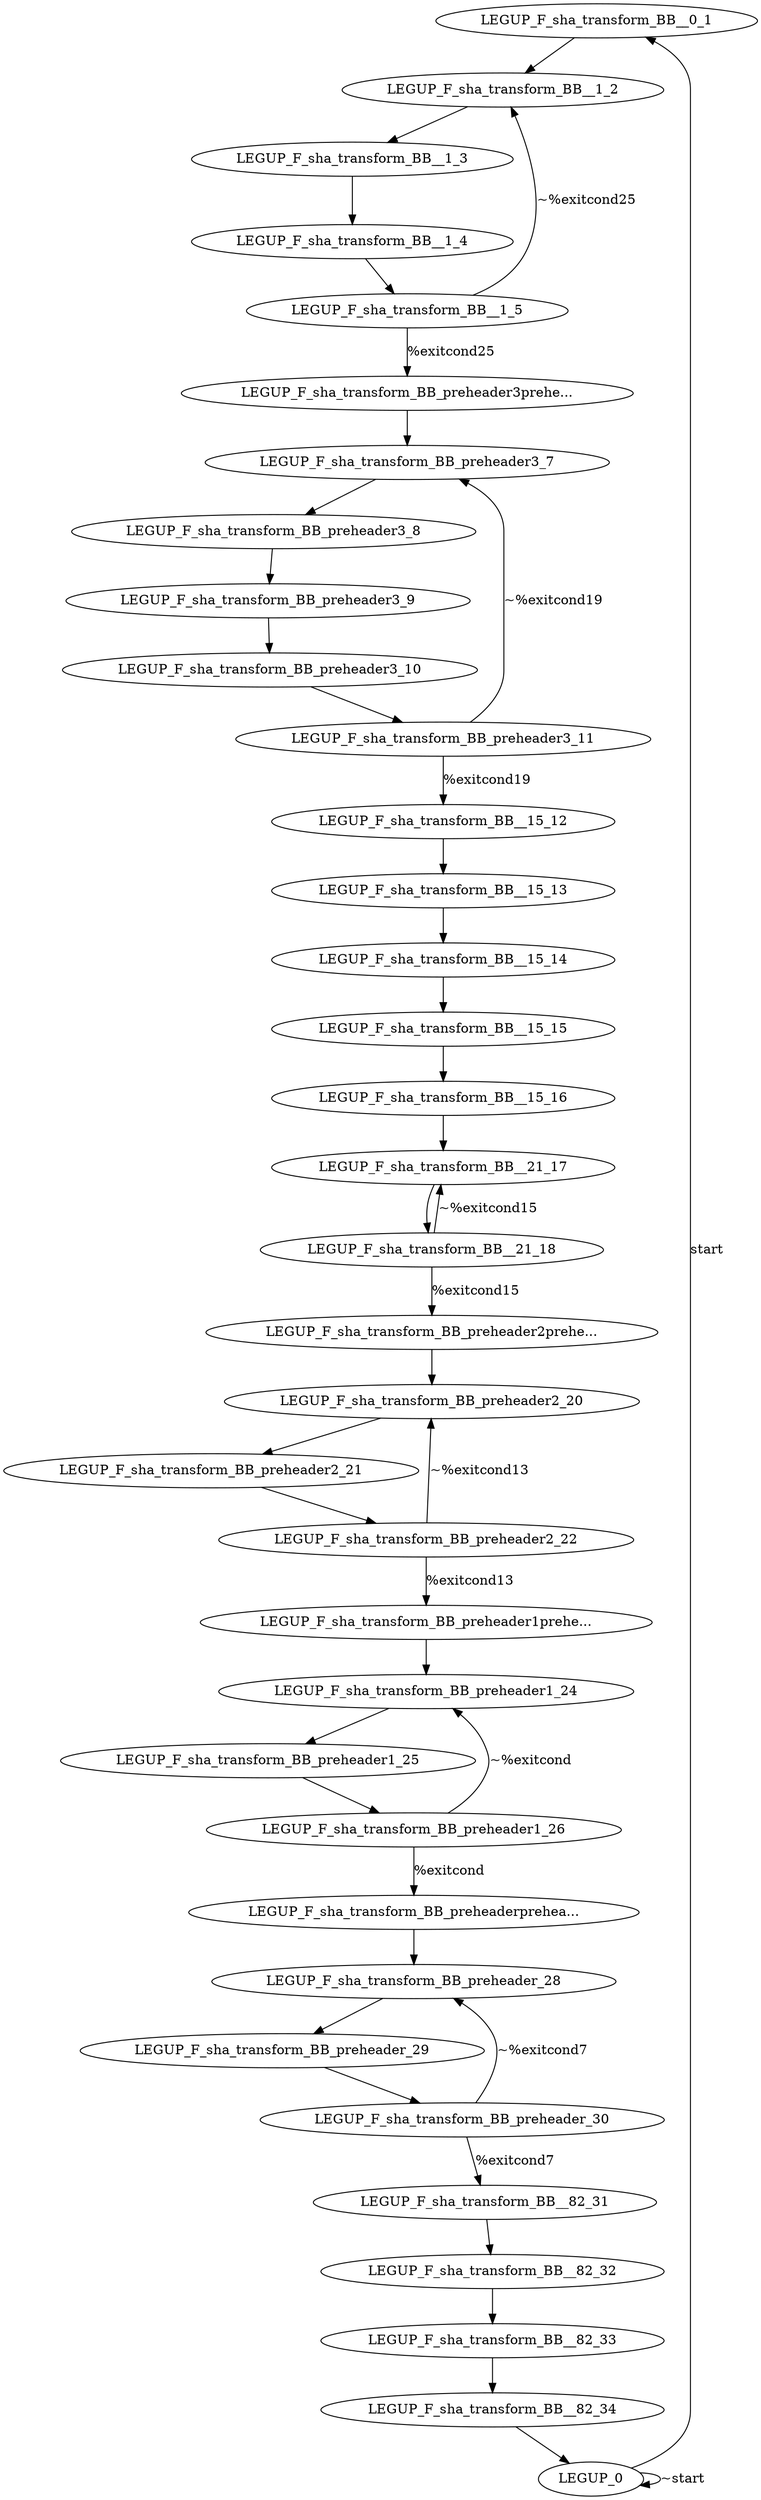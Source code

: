 digraph {
Node0x314ff70[label="LEGUP_F_sha_transform_BB__0_1"];
Node0x314fdd0[label="LEGUP_0"];
Node0x314fdd0 -> Node0x314ff70[label="start"];
Node0x314fdd0 -> Node0x314fdd0[label="~start"];
Node0x31500c0[label="LEGUP_F_sha_transform_BB__1_2"];
Node0x314ff70 -> Node0x31500c0;
Node0x3186b30[label="LEGUP_F_sha_transform_BB__1_3"];
Node0x31500c0 -> Node0x3186b30;
Node0x3186c30[label="LEGUP_F_sha_transform_BB__1_4"];
Node0x3186b30 -> Node0x3186c30;
Node0x3186d30[label="LEGUP_F_sha_transform_BB__1_5"];
Node0x3186c30 -> Node0x3186d30;
Node0x3150210[label="LEGUP_F_sha_transform_BB_preheader3prehe..."];
Node0x3186d30 -> Node0x3150210[label="%exitcond25"];
Node0x3186d30 -> Node0x31500c0[label="~%exitcond25"];
Node0x3150390[label="LEGUP_F_sha_transform_BB_preheader3_7"];
Node0x3150210 -> Node0x3150390;
Node0x3187150[label="LEGUP_F_sha_transform_BB_preheader3_8"];
Node0x3150390 -> Node0x3187150;
Node0x3187220[label="LEGUP_F_sha_transform_BB_preheader3_9"];
Node0x3187150 -> Node0x3187220;
Node0x31872f0[label="LEGUP_F_sha_transform_BB_preheader3_10"];
Node0x3187220 -> Node0x31872f0;
Node0x31873c0[label="LEGUP_F_sha_transform_BB_preheader3_11"];
Node0x31872f0 -> Node0x31873c0;
Node0x3150510[label="LEGUP_F_sha_transform_BB__15_12"];
Node0x31873c0 -> Node0x3150510[label="%exitcond19"];
Node0x31873c0 -> Node0x3150390[label="~%exitcond19"];
Node0x3187940[label="LEGUP_F_sha_transform_BB__15_13"];
Node0x3150510 -> Node0x3187940;
Node0x3187a10[label="LEGUP_F_sha_transform_BB__15_14"];
Node0x3187940 -> Node0x3187a10;
Node0x3187ae0[label="LEGUP_F_sha_transform_BB__15_15"];
Node0x3187a10 -> Node0x3187ae0;
Node0x3187bb0[label="LEGUP_F_sha_transform_BB__15_16"];
Node0x3187ae0 -> Node0x3187bb0;
Node0x3150690[label="LEGUP_F_sha_transform_BB__21_17"];
Node0x3187bb0 -> Node0x3150690;
Node0x3187ca0[label="LEGUP_F_sha_transform_BB__21_18"];
Node0x3150690 -> Node0x3187ca0;
Node0x3150810[label="LEGUP_F_sha_transform_BB_preheader2prehe..."];
Node0x3187ca0 -> Node0x3150810[label="%exitcond15"];
Node0x3187ca0 -> Node0x3150690[label="~%exitcond15"];
Node0x3150990[label="LEGUP_F_sha_transform_BB_preheader2_20"];
Node0x3150810 -> Node0x3150990;
Node0x3188210[label="LEGUP_F_sha_transform_BB_preheader2_21"];
Node0x3150990 -> Node0x3188210;
Node0x31882e0[label="LEGUP_F_sha_transform_BB_preheader2_22"];
Node0x3188210 -> Node0x31882e0;
Node0x3150b10[label="LEGUP_F_sha_transform_BB_preheader1prehe..."];
Node0x31882e0 -> Node0x3150b10[label="%exitcond13"];
Node0x31882e0 -> Node0x3150990[label="~%exitcond13"];
Node0x3185b10[label="LEGUP_F_sha_transform_BB_preheader1_24"];
Node0x3150b10 -> Node0x3185b10;
Node0x3186540[label="LEGUP_F_sha_transform_BB_preheader1_25"];
Node0x3185b10 -> Node0x3186540;
Node0x3186610[label="LEGUP_F_sha_transform_BB_preheader1_26"];
Node0x3186540 -> Node0x3186610;
Node0x3185c90[label="LEGUP_F_sha_transform_BB_preheaderprehea..."];
Node0x3186610 -> Node0x3185c90[label="%exitcond"];
Node0x3186610 -> Node0x3185b10[label="~%exitcond"];
Node0x3185e10[label="LEGUP_F_sha_transform_BB_preheader_28"];
Node0x3185c90 -> Node0x3185e10;
Node0x3188b30[label="LEGUP_F_sha_transform_BB_preheader_29"];
Node0x3185e10 -> Node0x3188b30;
Node0x3188c00[label="LEGUP_F_sha_transform_BB_preheader_30"];
Node0x3188b30 -> Node0x3188c00;
Node0x3185f90[label="LEGUP_F_sha_transform_BB__82_31"];
Node0x3188c00 -> Node0x3185f90[label="%exitcond7"];
Node0x3188c00 -> Node0x3185e10[label="~%exitcond7"];
Node0x31890f0[label="LEGUP_F_sha_transform_BB__82_32"];
Node0x3185f90 -> Node0x31890f0;
Node0x31891c0[label="LEGUP_F_sha_transform_BB__82_33"];
Node0x31890f0 -> Node0x31891c0;
Node0x3189290[label="LEGUP_F_sha_transform_BB__82_34"];
Node0x31891c0 -> Node0x3189290;
Node0x3189290 -> Node0x314fdd0;
}
